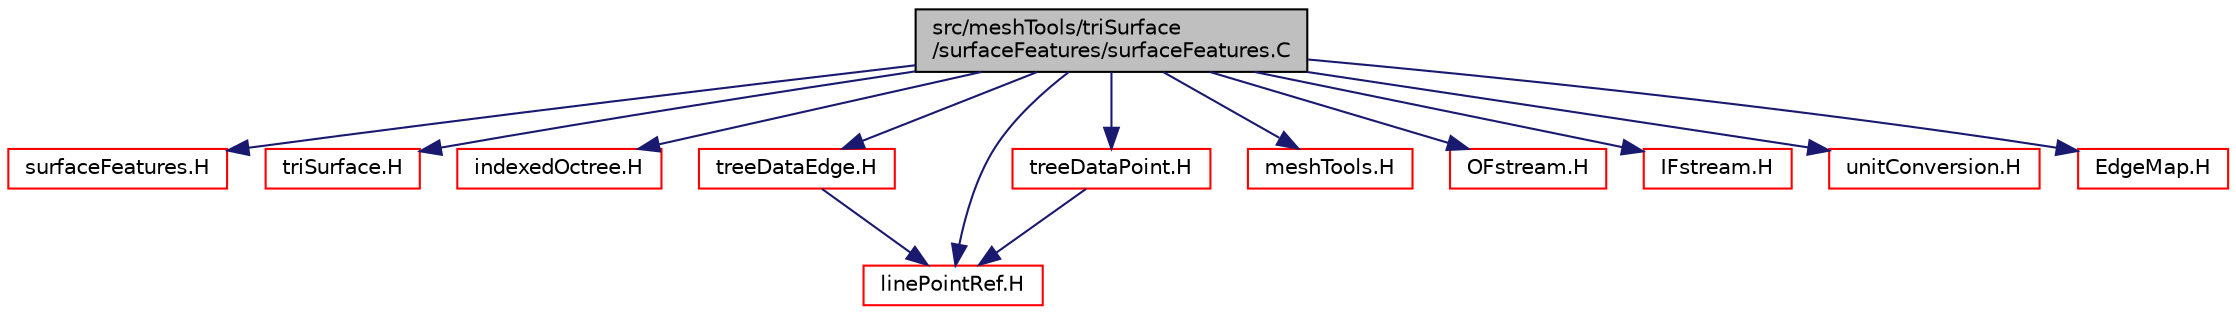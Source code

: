 digraph "src/meshTools/triSurface/surfaceFeatures/surfaceFeatures.C"
{
  bgcolor="transparent";
  edge [fontname="Helvetica",fontsize="10",labelfontname="Helvetica",labelfontsize="10"];
  node [fontname="Helvetica",fontsize="10",shape=record];
  Node1 [label="src/meshTools/triSurface\l/surfaceFeatures/surfaceFeatures.C",height=0.2,width=0.4,color="black", fillcolor="grey75", style="filled", fontcolor="black"];
  Node1 -> Node2 [color="midnightblue",fontsize="10",style="solid",fontname="Helvetica"];
  Node2 [label="surfaceFeatures.H",height=0.2,width=0.4,color="red",URL="$a07668.html"];
  Node1 -> Node3 [color="midnightblue",fontsize="10",style="solid",fontname="Helvetica"];
  Node3 [label="triSurface.H",height=0.2,width=0.4,color="red",URL="$a10700.html"];
  Node1 -> Node4 [color="midnightblue",fontsize="10",style="solid",fontname="Helvetica"];
  Node4 [label="indexedOctree.H",height=0.2,width=0.4,color="red",URL="$a07724.html"];
  Node1 -> Node5 [color="midnightblue",fontsize="10",style="solid",fontname="Helvetica"];
  Node5 [label="treeDataEdge.H",height=0.2,width=0.4,color="red",URL="$a07444.html"];
  Node5 -> Node6 [color="midnightblue",fontsize="10",style="solid",fontname="Helvetica"];
  Node6 [label="linePointRef.H",height=0.2,width=0.4,color="red",URL="$a08958.html"];
  Node1 -> Node7 [color="midnightblue",fontsize="10",style="solid",fontname="Helvetica"];
  Node7 [label="treeDataPoint.H",height=0.2,width=0.4,color="red",URL="$a07448.html"];
  Node7 -> Node6 [color="midnightblue",fontsize="10",style="solid",fontname="Helvetica"];
  Node1 -> Node8 [color="midnightblue",fontsize="10",style="solid",fontname="Helvetica"];
  Node8 [label="meshTools.H",height=0.2,width=0.4,color="red",URL="$a07484.html"];
  Node1 -> Node6 [color="midnightblue",fontsize="10",style="solid",fontname="Helvetica"];
  Node1 -> Node9 [color="midnightblue",fontsize="10",style="solid",fontname="Helvetica"];
  Node9 [label="OFstream.H",height=0.2,width=0.4,color="red",URL="$a07957.html"];
  Node1 -> Node10 [color="midnightblue",fontsize="10",style="solid",fontname="Helvetica"];
  Node10 [label="IFstream.H",height=0.2,width=0.4,color="red",URL="$a07955.html"];
  Node1 -> Node11 [color="midnightblue",fontsize="10",style="solid",fontname="Helvetica"];
  Node11 [label="unitConversion.H",height=0.2,width=0.4,color="red",URL="$a08364.html",tooltip="Unit conversion functions. "];
  Node1 -> Node12 [color="midnightblue",fontsize="10",style="solid",fontname="Helvetica"];
  Node12 [label="EdgeMap.H",height=0.2,width=0.4,color="red",URL="$a08719.html"];
}
